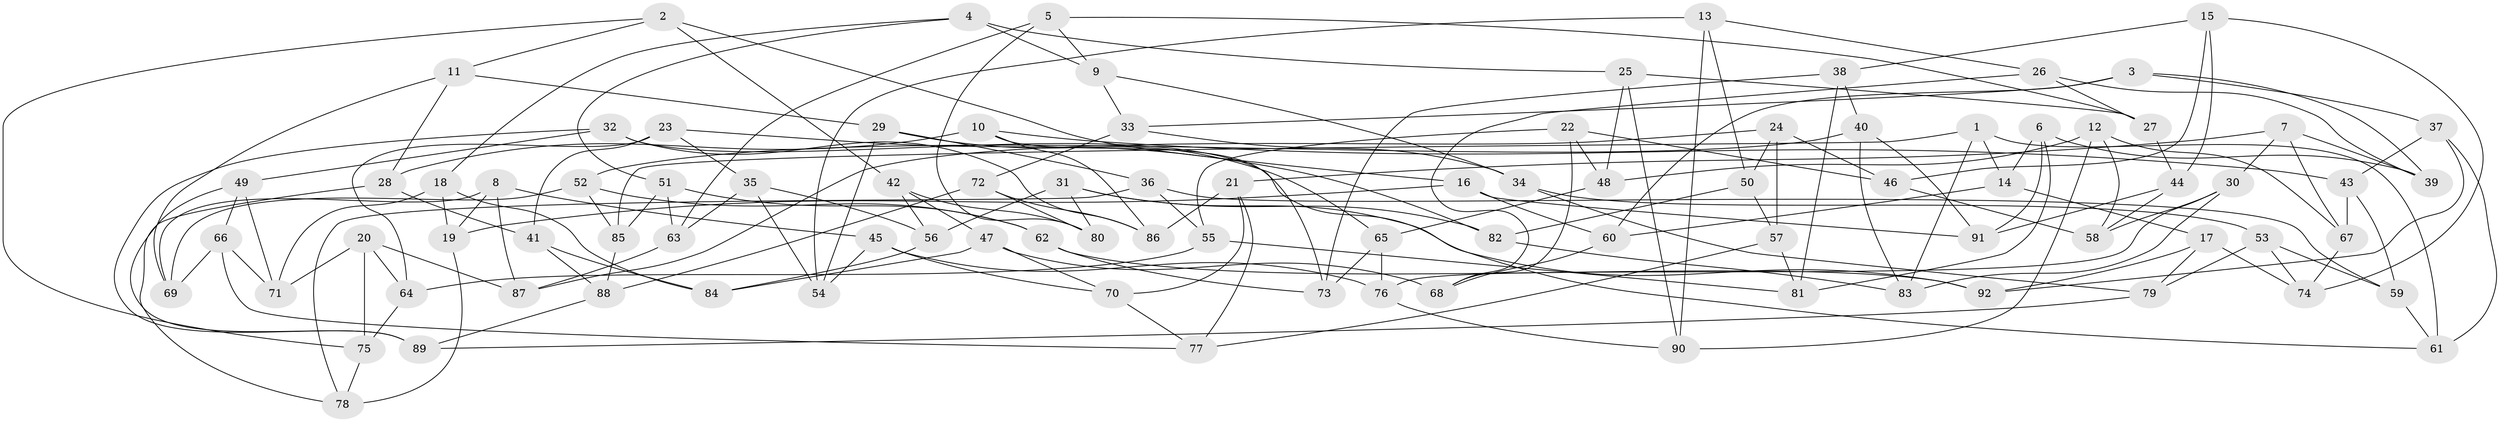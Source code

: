 // coarse degree distribution, {4: 0.1956521739130435, 6: 0.45652173913043476, 5: 0.2826086956521739, 8: 0.043478260869565216, 7: 0.021739130434782608}
// Generated by graph-tools (version 1.1) at 2025/38/03/04/25 23:38:08]
// undirected, 92 vertices, 184 edges
graph export_dot {
  node [color=gray90,style=filled];
  1;
  2;
  3;
  4;
  5;
  6;
  7;
  8;
  9;
  10;
  11;
  12;
  13;
  14;
  15;
  16;
  17;
  18;
  19;
  20;
  21;
  22;
  23;
  24;
  25;
  26;
  27;
  28;
  29;
  30;
  31;
  32;
  33;
  34;
  35;
  36;
  37;
  38;
  39;
  40;
  41;
  42;
  43;
  44;
  45;
  46;
  47;
  48;
  49;
  50;
  51;
  52;
  53;
  54;
  55;
  56;
  57;
  58;
  59;
  60;
  61;
  62;
  63;
  64;
  65;
  66;
  67;
  68;
  69;
  70;
  71;
  72;
  73;
  74;
  75;
  76;
  77;
  78;
  79;
  80;
  81;
  82;
  83;
  84;
  85;
  86;
  87;
  88;
  89;
  90;
  91;
  92;
  1 -- 85;
  1 -- 61;
  1 -- 14;
  1 -- 83;
  2 -- 16;
  2 -- 42;
  2 -- 75;
  2 -- 11;
  3 -- 37;
  3 -- 60;
  3 -- 33;
  3 -- 39;
  4 -- 51;
  4 -- 25;
  4 -- 18;
  4 -- 9;
  5 -- 27;
  5 -- 80;
  5 -- 63;
  5 -- 9;
  6 -- 81;
  6 -- 39;
  6 -- 91;
  6 -- 14;
  7 -- 39;
  7 -- 21;
  7 -- 30;
  7 -- 67;
  8 -- 19;
  8 -- 69;
  8 -- 87;
  8 -- 45;
  9 -- 34;
  9 -- 33;
  10 -- 86;
  10 -- 43;
  10 -- 73;
  10 -- 28;
  11 -- 28;
  11 -- 69;
  11 -- 29;
  12 -- 48;
  12 -- 58;
  12 -- 67;
  12 -- 90;
  13 -- 54;
  13 -- 50;
  13 -- 26;
  13 -- 90;
  14 -- 17;
  14 -- 60;
  15 -- 44;
  15 -- 38;
  15 -- 46;
  15 -- 74;
  16 -- 91;
  16 -- 60;
  16 -- 19;
  17 -- 79;
  17 -- 92;
  17 -- 74;
  18 -- 71;
  18 -- 84;
  18 -- 19;
  19 -- 78;
  20 -- 64;
  20 -- 87;
  20 -- 71;
  20 -- 75;
  21 -- 86;
  21 -- 70;
  21 -- 77;
  22 -- 68;
  22 -- 46;
  22 -- 48;
  22 -- 55;
  23 -- 82;
  23 -- 41;
  23 -- 64;
  23 -- 35;
  24 -- 57;
  24 -- 46;
  24 -- 87;
  24 -- 50;
  25 -- 27;
  25 -- 90;
  25 -- 48;
  26 -- 27;
  26 -- 68;
  26 -- 39;
  27 -- 44;
  28 -- 41;
  28 -- 78;
  29 -- 54;
  29 -- 65;
  29 -- 36;
  30 -- 83;
  30 -- 76;
  30 -- 58;
  31 -- 82;
  31 -- 56;
  31 -- 80;
  31 -- 92;
  32 -- 89;
  32 -- 86;
  32 -- 61;
  32 -- 49;
  33 -- 72;
  33 -- 34;
  34 -- 53;
  34 -- 79;
  35 -- 56;
  35 -- 63;
  35 -- 54;
  36 -- 59;
  36 -- 78;
  36 -- 55;
  37 -- 61;
  37 -- 43;
  37 -- 92;
  38 -- 40;
  38 -- 73;
  38 -- 81;
  40 -- 83;
  40 -- 52;
  40 -- 91;
  41 -- 84;
  41 -- 88;
  42 -- 56;
  42 -- 47;
  42 -- 80;
  43 -- 67;
  43 -- 59;
  44 -- 91;
  44 -- 58;
  45 -- 70;
  45 -- 76;
  45 -- 54;
  46 -- 58;
  47 -- 70;
  47 -- 68;
  47 -- 84;
  48 -- 65;
  49 -- 66;
  49 -- 71;
  49 -- 89;
  50 -- 57;
  50 -- 82;
  51 -- 62;
  51 -- 63;
  51 -- 85;
  52 -- 85;
  52 -- 62;
  52 -- 69;
  53 -- 79;
  53 -- 59;
  53 -- 74;
  55 -- 64;
  55 -- 81;
  56 -- 84;
  57 -- 81;
  57 -- 77;
  59 -- 61;
  60 -- 68;
  62 -- 73;
  62 -- 92;
  63 -- 87;
  64 -- 75;
  65 -- 73;
  65 -- 76;
  66 -- 71;
  66 -- 77;
  66 -- 69;
  67 -- 74;
  70 -- 77;
  72 -- 88;
  72 -- 86;
  72 -- 80;
  75 -- 78;
  76 -- 90;
  79 -- 89;
  82 -- 83;
  85 -- 88;
  88 -- 89;
}
